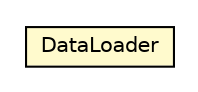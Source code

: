#!/usr/local/bin/dot
#
# Class diagram 
# Generated by UMLGraph version R5_6-24-gf6e263 (http://www.umlgraph.org/)
#

digraph G {
	edge [fontname="Helvetica",fontsize=10,labelfontname="Helvetica",labelfontsize=10];
	node [fontname="Helvetica",fontsize=10,shape=plaintext];
	nodesep=0.25;
	ranksep=0.5;
	// net.trajano.doxdb.sample.test.DataLoader
	c15 [label=<<table title="net.trajano.doxdb.sample.test.DataLoader" border="0" cellborder="1" cellspacing="0" cellpadding="2" port="p" bgcolor="lemonChiffon" href="./DataLoader.html">
		<tr><td><table border="0" cellspacing="0" cellpadding="1">
<tr><td align="center" balign="center"> DataLoader </td></tr>
		</table></td></tr>
		</table>>, URL="./DataLoader.html", fontname="Helvetica", fontcolor="black", fontsize=10.0];
}

